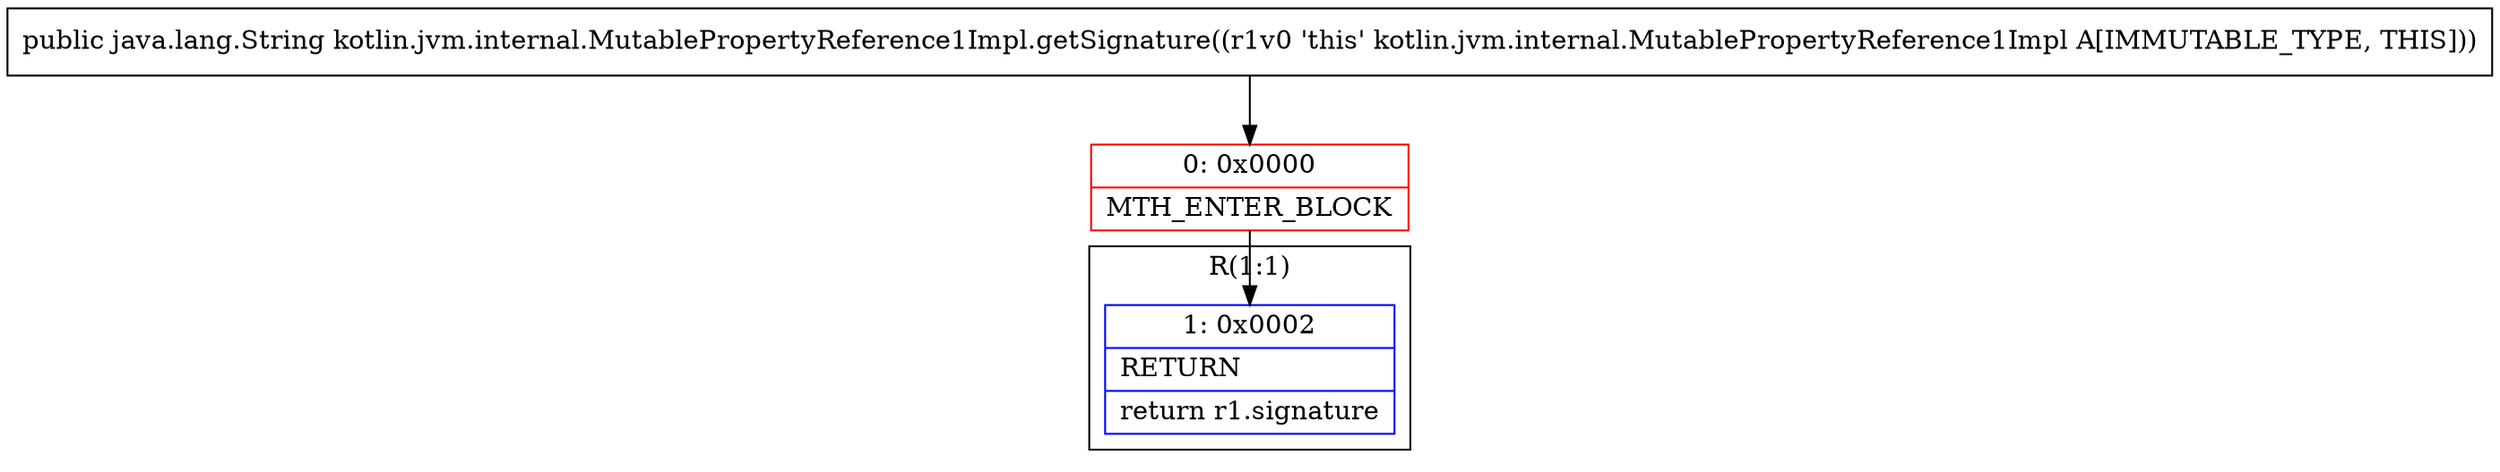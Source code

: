 digraph "CFG forkotlin.jvm.internal.MutablePropertyReference1Impl.getSignature()Ljava\/lang\/String;" {
subgraph cluster_Region_1208863184 {
label = "R(1:1)";
node [shape=record,color=blue];
Node_1 [shape=record,label="{1\:\ 0x0002|RETURN\l|return r1.signature\l}"];
}
Node_0 [shape=record,color=red,label="{0\:\ 0x0000|MTH_ENTER_BLOCK\l}"];
MethodNode[shape=record,label="{public java.lang.String kotlin.jvm.internal.MutablePropertyReference1Impl.getSignature((r1v0 'this' kotlin.jvm.internal.MutablePropertyReference1Impl A[IMMUTABLE_TYPE, THIS])) }"];
MethodNode -> Node_0;
Node_0 -> Node_1;
}

